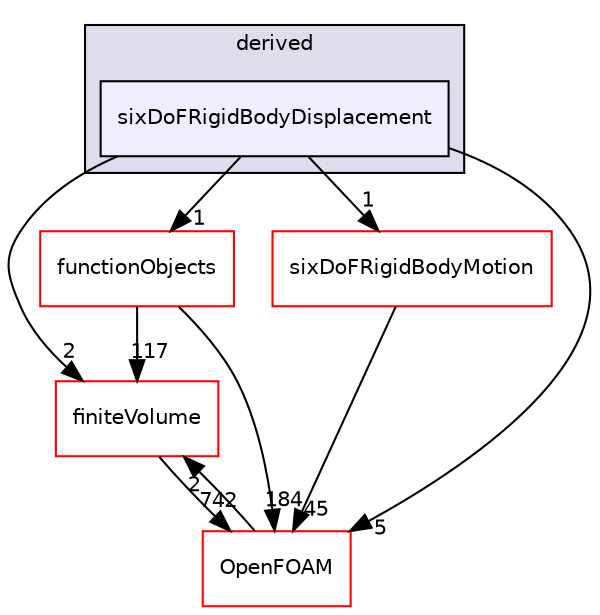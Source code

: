 digraph "src/sixDoFRigidBodyMotion/pointPatchFields/derived/sixDoFRigidBodyDisplacement" {
  bgcolor=transparent;
  compound=true
  node [ fontsize="10", fontname="Helvetica"];
  edge [ labelfontsize="10", labelfontname="Helvetica"];
  subgraph clusterdir_25c7302ab6a406cb4a2740873c9699f8 {
    graph [ bgcolor="#ddddee", pencolor="black", label="derived" fontname="Helvetica", fontsize="10", URL="dir_25c7302ab6a406cb4a2740873c9699f8.html"]
  dir_6df000cb725c8b511a32c934538160f5 [shape=box, label="sixDoFRigidBodyDisplacement", style="filled", fillcolor="#eeeeff", pencolor="black", URL="dir_6df000cb725c8b511a32c934538160f5.html"];
  }
  dir_9bd15774b555cf7259a6fa18f99fe99b [shape=box label="finiteVolume" color="red" URL="dir_9bd15774b555cf7259a6fa18f99fe99b.html"];
  dir_7bf5f2e6b4a44539c2947a2841ca313c [shape=box label="sixDoFRigidBodyMotion" color="red" URL="dir_7bf5f2e6b4a44539c2947a2841ca313c.html"];
  dir_de23f6d4f0962ea995903f5110543226 [shape=box label="functionObjects" color="red" URL="dir_de23f6d4f0962ea995903f5110543226.html"];
  dir_c5473ff19b20e6ec4dfe5c310b3778a8 [shape=box label="OpenFOAM" color="red" URL="dir_c5473ff19b20e6ec4dfe5c310b3778a8.html"];
  dir_9bd15774b555cf7259a6fa18f99fe99b->dir_c5473ff19b20e6ec4dfe5c310b3778a8 [headlabel="742", labeldistance=1.5 headhref="dir_000867_001929.html"];
  dir_6df000cb725c8b511a32c934538160f5->dir_9bd15774b555cf7259a6fa18f99fe99b [headlabel="2", labeldistance=1.5 headhref="dir_002702_000867.html"];
  dir_6df000cb725c8b511a32c934538160f5->dir_7bf5f2e6b4a44539c2947a2841ca313c [headlabel="1", labeldistance=1.5 headhref="dir_002702_002629.html"];
  dir_6df000cb725c8b511a32c934538160f5->dir_de23f6d4f0962ea995903f5110543226 [headlabel="1", labeldistance=1.5 headhref="dir_002702_000903.html"];
  dir_6df000cb725c8b511a32c934538160f5->dir_c5473ff19b20e6ec4dfe5c310b3778a8 [headlabel="5", labeldistance=1.5 headhref="dir_002702_001929.html"];
  dir_7bf5f2e6b4a44539c2947a2841ca313c->dir_c5473ff19b20e6ec4dfe5c310b3778a8 [headlabel="45", labeldistance=1.5 headhref="dir_002629_001929.html"];
  dir_de23f6d4f0962ea995903f5110543226->dir_9bd15774b555cf7259a6fa18f99fe99b [headlabel="117", labeldistance=1.5 headhref="dir_000903_000867.html"];
  dir_de23f6d4f0962ea995903f5110543226->dir_c5473ff19b20e6ec4dfe5c310b3778a8 [headlabel="184", labeldistance=1.5 headhref="dir_000903_001929.html"];
  dir_c5473ff19b20e6ec4dfe5c310b3778a8->dir_9bd15774b555cf7259a6fa18f99fe99b [headlabel="2", labeldistance=1.5 headhref="dir_001929_000867.html"];
}
